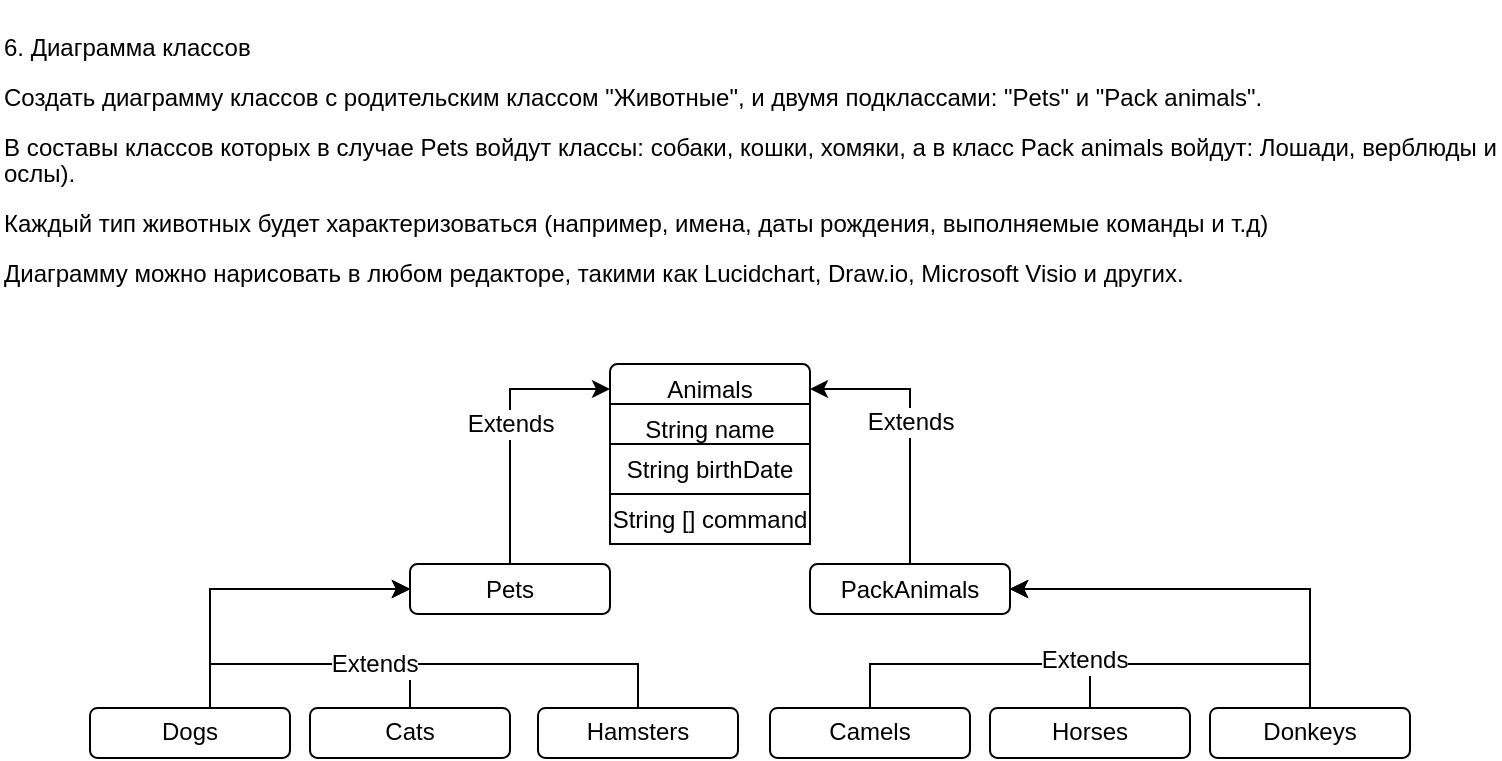 <mxfile version="24.2.5" type="device">
  <diagram name="Страница — 1" id="xyapqsgghkmzyhZaw5ei">
    <mxGraphModel dx="1434" dy="772" grid="1" gridSize="10" guides="1" tooltips="1" connect="1" arrows="1" fold="1" page="1" pageScale="1" pageWidth="827" pageHeight="583" math="0" shadow="0">
      <root>
        <mxCell id="0" />
        <mxCell id="1" parent="0" />
        <mxCell id="tqRYrHg27qCfae74N_fM-24" value="Animals" style="rounded=1;whiteSpace=wrap;html=1;fontSize=12;" parent="1" vertex="1">
          <mxGeometry x="344" y="262" width="100" height="25" as="geometry" />
        </mxCell>
        <mxCell id="tqRYrHg27qCfae74N_fM-43" style="edgeStyle=orthogonalEdgeStyle;rounded=0;orthogonalLoop=1;jettySize=auto;html=1;entryX=1;entryY=0.5;entryDx=0;entryDy=0;fontSize=12;" parent="1" source="tqRYrHg27qCfae74N_fM-25" target="tqRYrHg27qCfae74N_fM-24" edge="1">
          <mxGeometry relative="1" as="geometry" />
        </mxCell>
        <mxCell id="tqRYrHg27qCfae74N_fM-44" value="Extends" style="edgeLabel;html=1;align=center;verticalAlign=middle;resizable=0;points=[];fontSize=12;" parent="tqRYrHg27qCfae74N_fM-43" vertex="1" connectable="0">
          <mxGeometry x="0.031" relative="1" as="geometry">
            <mxPoint as="offset" />
          </mxGeometry>
        </mxCell>
        <mxCell id="scFXdvp-65slRcMgrGii-1" value="&lt;p style=&quot;line-height: 108%; margin-bottom: 0.28cm;&quot;&gt;&lt;font style=&quot;font-size: 12px;&quot;&gt;6. Диаграмма классов&lt;/font&gt;&lt;/p&gt;&lt;p style=&quot;line-height: 108%; margin-bottom: 0.28cm;&quot;&gt;&lt;font style=&quot;font-size: 12px;&quot;&gt;Создать диаграмму классов с родительским классом &quot;Животные&quot;, и двумя подклассами: &quot;Pets&quot; и &quot;Pack animals&quot;.&lt;/font&gt;&lt;/p&gt;&lt;p style=&quot;line-height: 108%; margin-bottom: 0.28cm;&quot;&gt;&lt;font style=&quot;font-size: 12px;&quot;&gt;В составы классов которых в случае Pets войдут классы: собаки, кошки, хомяки, а в класс Pack animals войдут: Лошади, верблюды и ослы).&lt;/font&gt;&lt;/p&gt;&lt;p style=&quot;line-height: 108%; margin-bottom: 0.28cm;&quot;&gt;&lt;font style=&quot;font-size: 12px;&quot;&gt;Каждый тип животных будет характеризоваться (например, имена, даты рождения, выполняемые команды и т.д)&lt;/font&gt;&lt;/p&gt;&lt;p style=&quot;line-height: 108%; margin-bottom: 0.28cm;&quot;&gt;&lt;font style=&quot;font-size: 12px;&quot;&gt;Диаграмму можно нарисовать в любом редакторе, такими как Lucidchart, Draw.io, Microsoft Visio и других.&lt;/font&gt;&lt;/p&gt;" style="text;html=1;align=left;verticalAlign=middle;whiteSpace=wrap;rounded=0;" parent="1" vertex="1">
          <mxGeometry x="39" y="80" width="750" height="159" as="geometry" />
        </mxCell>
        <mxCell id="tqRYrHg27qCfae74N_fM-25" value="PackAnimals" style="rounded=1;whiteSpace=wrap;html=1;fontSize=12;" parent="1" vertex="1">
          <mxGeometry x="444" y="362" width="100" height="25" as="geometry" />
        </mxCell>
        <mxCell id="tqRYrHg27qCfae74N_fM-45" style="edgeStyle=orthogonalEdgeStyle;rounded=0;orthogonalLoop=1;jettySize=auto;html=1;entryX=0;entryY=0.5;entryDx=0;entryDy=0;fontSize=12;" parent="1" source="tqRYrHg27qCfae74N_fM-26" target="tqRYrHg27qCfae74N_fM-24" edge="1">
          <mxGeometry relative="1" as="geometry" />
        </mxCell>
        <mxCell id="tqRYrHg27qCfae74N_fM-46" value="Extends" style="edgeLabel;html=1;align=center;verticalAlign=middle;resizable=0;points=[];fontSize=12;" parent="tqRYrHg27qCfae74N_fM-45" vertex="1" connectable="0">
          <mxGeometry x="0.016" relative="1" as="geometry">
            <mxPoint as="offset" />
          </mxGeometry>
        </mxCell>
        <mxCell id="tqRYrHg27qCfae74N_fM-26" value="Pets" style="rounded=1;whiteSpace=wrap;html=1;fontSize=12;" parent="1" vertex="1">
          <mxGeometry x="244" y="362" width="100" height="25" as="geometry" />
        </mxCell>
        <mxCell id="tqRYrHg27qCfae74N_fM-61" style="edgeStyle=orthogonalEdgeStyle;rounded=0;orthogonalLoop=1;jettySize=auto;html=1;entryX=0;entryY=0.5;entryDx=0;entryDy=0;fontSize=12;" parent="1" source="tqRYrHg27qCfae74N_fM-27" target="tqRYrHg27qCfae74N_fM-26" edge="1">
          <mxGeometry relative="1" as="geometry">
            <Array as="points">
              <mxPoint x="358" y="412" />
              <mxPoint x="144" y="412" />
              <mxPoint x="144" y="374" />
            </Array>
          </mxGeometry>
        </mxCell>
        <mxCell id="tqRYrHg27qCfae74N_fM-27" value="Hamsters" style="rounded=1;whiteSpace=wrap;html=1;fontSize=12;" parent="1" vertex="1">
          <mxGeometry x="308" y="433.95" width="100" height="25" as="geometry" />
        </mxCell>
        <mxCell id="tqRYrHg27qCfae74N_fM-60" style="edgeStyle=orthogonalEdgeStyle;rounded=0;orthogonalLoop=1;jettySize=auto;html=1;entryX=0;entryY=0.5;entryDx=0;entryDy=0;fontSize=12;" parent="1" source="tqRYrHg27qCfae74N_fM-28" target="tqRYrHg27qCfae74N_fM-26" edge="1">
          <mxGeometry relative="1" as="geometry">
            <Array as="points">
              <mxPoint x="244" y="412" />
              <mxPoint x="144" y="412" />
              <mxPoint x="144" y="374" />
            </Array>
          </mxGeometry>
        </mxCell>
        <mxCell id="tqRYrHg27qCfae74N_fM-62" value="Extends" style="edgeLabel;html=1;align=center;verticalAlign=middle;resizable=0;points=[];fontSize=12;" parent="tqRYrHg27qCfae74N_fM-60" vertex="1" connectable="0">
          <mxGeometry x="-0.693" relative="1" as="geometry">
            <mxPoint as="offset" />
          </mxGeometry>
        </mxCell>
        <mxCell id="tqRYrHg27qCfae74N_fM-28" value="Cats" style="rounded=1;whiteSpace=wrap;html=1;fontSize=12;" parent="1" vertex="1">
          <mxGeometry x="194" y="433.95" width="100" height="25" as="geometry" />
        </mxCell>
        <mxCell id="tqRYrHg27qCfae74N_fM-53" style="edgeStyle=orthogonalEdgeStyle;rounded=0;orthogonalLoop=1;jettySize=auto;html=1;entryX=0;entryY=0.5;entryDx=0;entryDy=0;fontSize=12;" parent="1" source="tqRYrHg27qCfae74N_fM-29" target="tqRYrHg27qCfae74N_fM-26" edge="1">
          <mxGeometry relative="1" as="geometry">
            <Array as="points">
              <mxPoint x="144" y="374" />
            </Array>
          </mxGeometry>
        </mxCell>
        <mxCell id="tqRYrHg27qCfae74N_fM-29" value="Dogs" style="rounded=1;whiteSpace=wrap;html=1;fontSize=12;" parent="1" vertex="1">
          <mxGeometry x="84" y="433.95" width="100" height="25" as="geometry" />
        </mxCell>
        <mxCell id="tqRYrHg27qCfae74N_fM-65" style="edgeStyle=orthogonalEdgeStyle;rounded=0;orthogonalLoop=1;jettySize=auto;html=1;entryX=1;entryY=0.5;entryDx=0;entryDy=0;fontSize=12;" parent="1" source="tqRYrHg27qCfae74N_fM-31" target="tqRYrHg27qCfae74N_fM-25" edge="1">
          <mxGeometry relative="1" as="geometry">
            <Array as="points">
              <mxPoint x="584" y="412" />
              <mxPoint x="694" y="412" />
              <mxPoint x="694" y="374" />
            </Array>
          </mxGeometry>
        </mxCell>
        <mxCell id="tqRYrHg27qCfae74N_fM-31" value="Horses" style="rounded=1;whiteSpace=wrap;html=1;fontSize=12;" parent="1" vertex="1">
          <mxGeometry x="534" y="433.95" width="100" height="25" as="geometry" />
        </mxCell>
        <mxCell id="tqRYrHg27qCfae74N_fM-66" value="" style="edgeStyle=orthogonalEdgeStyle;rounded=0;orthogonalLoop=1;jettySize=auto;html=1;entryX=1;entryY=0.5;entryDx=0;entryDy=0;fontSize=12;" parent="1" source="tqRYrHg27qCfae74N_fM-32" target="tqRYrHg27qCfae74N_fM-25" edge="1">
          <mxGeometry relative="1" as="geometry">
            <Array as="points">
              <mxPoint x="474" y="412" />
              <mxPoint x="694" y="412" />
              <mxPoint x="694" y="374" />
            </Array>
          </mxGeometry>
        </mxCell>
        <mxCell id="tqRYrHg27qCfae74N_fM-67" value="Extends" style="edgeLabel;html=1;align=center;verticalAlign=middle;resizable=0;points=[];fontSize=12;" parent="tqRYrHg27qCfae74N_fM-66" vertex="1" connectable="0">
          <mxGeometry x="-0.4" y="2" relative="1" as="geometry">
            <mxPoint as="offset" />
          </mxGeometry>
        </mxCell>
        <mxCell id="tqRYrHg27qCfae74N_fM-32" value="Camels" style="rounded=1;whiteSpace=wrap;html=1;fontSize=12;" parent="1" vertex="1">
          <mxGeometry x="424" y="433.95" width="100" height="25" as="geometry" />
        </mxCell>
        <mxCell id="tqRYrHg27qCfae74N_fM-63" style="edgeStyle=orthogonalEdgeStyle;rounded=0;orthogonalLoop=1;jettySize=auto;html=1;entryX=1;entryY=0.5;entryDx=0;entryDy=0;fontSize=12;" parent="1" source="tqRYrHg27qCfae74N_fM-33" target="tqRYrHg27qCfae74N_fM-25" edge="1">
          <mxGeometry relative="1" as="geometry">
            <Array as="points">
              <mxPoint x="694" y="375" />
            </Array>
          </mxGeometry>
        </mxCell>
        <mxCell id="tqRYrHg27qCfae74N_fM-33" value="Donkeys" style="rounded=1;whiteSpace=wrap;html=1;fontSize=12;" parent="1" vertex="1">
          <mxGeometry x="644" y="433.95" width="100" height="25" as="geometry" />
        </mxCell>
        <mxCell id="tqRYrHg27qCfae74N_fM-38" value="String name" style="rounded=0;whiteSpace=wrap;html=1;fontSize=12;" parent="1" vertex="1">
          <mxGeometry x="344" y="282" width="100" height="25" as="geometry" />
        </mxCell>
        <mxCell id="tqRYrHg27qCfae74N_fM-39" value="String birthDate" style="rounded=0;whiteSpace=wrap;html=1;fontSize=12;" parent="1" vertex="1">
          <mxGeometry x="344" y="302" width="100" height="25" as="geometry" />
        </mxCell>
        <mxCell id="tqRYrHg27qCfae74N_fM-49" value="String [] command" style="rounded=0;whiteSpace=wrap;html=1;fontSize=12;" parent="1" vertex="1">
          <mxGeometry x="344" y="327" width="100" height="25" as="geometry" />
        </mxCell>
      </root>
    </mxGraphModel>
  </diagram>
</mxfile>
